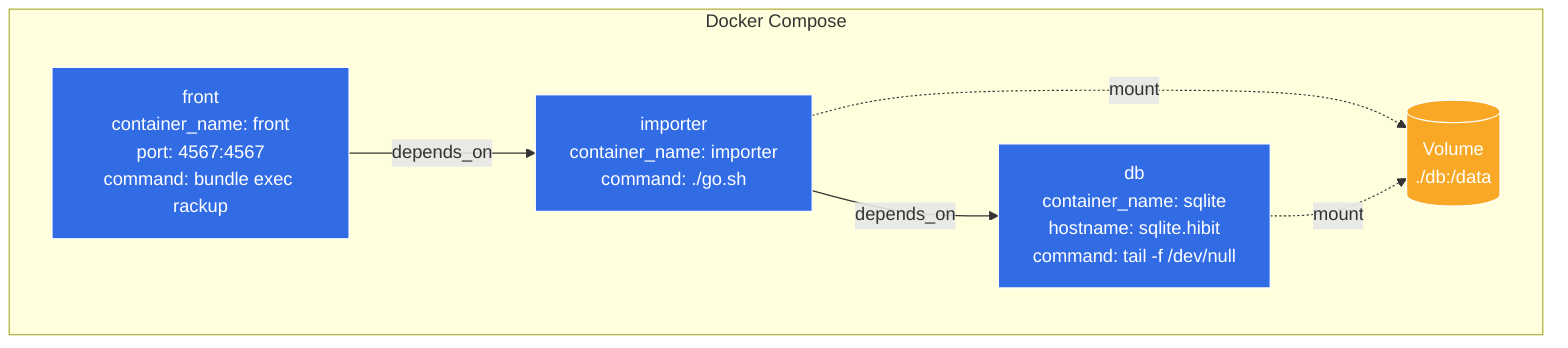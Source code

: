 graph TD
    subgraph "Docker Compose"
        front["front<br/>container_name: front<br/>port: 4567:4567<br/>command: bundle exec rackup"]
        importer["importer<br/>container_name: importer<br/>command: ./go.sh"]
        db["db<br/>container_name: sqlite<br/>hostname: sqlite.hibit<br/>command: tail -f /dev/null"]
        
        volume_db[("Volume<br/>./db:/data")]
        
        front -->|depends_on| importer
        importer -->|depends_on| db
        
        importer -.->|mount| volume_db
        db -.->|mount| volume_db
        
        classDef service fill:#326ce5,stroke:#fff,stroke-width:1px,color:#fff;
        classDef volume fill:#f9a825,stroke:#fff,stroke-width:1px,color:#fff;
        
        class front,importer,db service;
        class volume_db volume;
    end